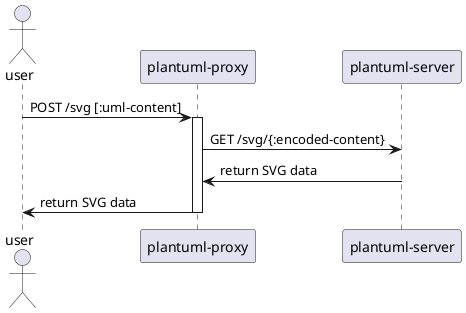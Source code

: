 @startuml
actor user
participant "plantuml-proxy" 
participant "plantuml-server"

user -> "plantuml-proxy": POST /svg [:uml-content] 
activate "plantuml-proxy" 
"plantuml-proxy" -> "plantuml-server": GET /svg/{:encoded-content} 
"plantuml-proxy" <- "plantuml-server": return SVG data 
user <- "plantuml-proxy": return SVG data 
deactivate "plantuml-proxy" 

@enduml